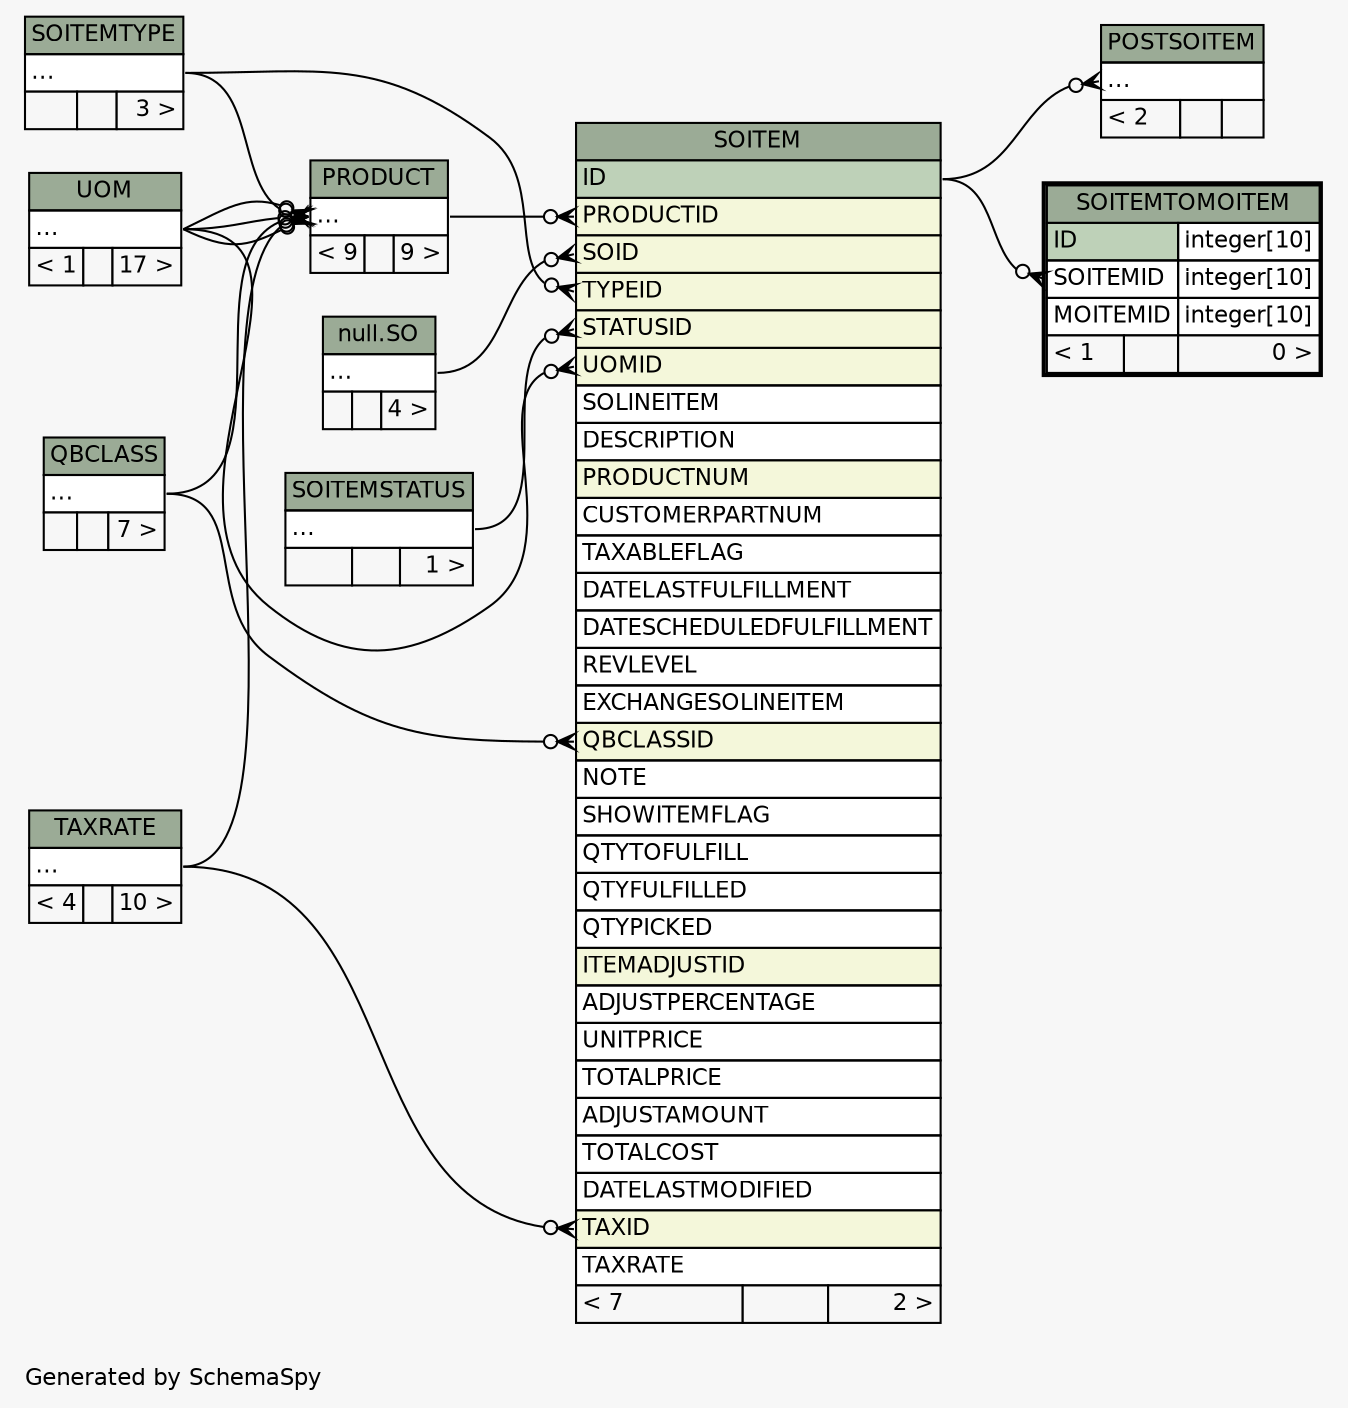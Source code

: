 // dot 2.26.3 on Linux 3.5.0-34-generic
// SchemaSpy rev 590
digraph "twoDegreesRelationshipsDiagram" {
  graph [
    rankdir="RL"
    bgcolor="#f7f7f7"
    label="\nGenerated by SchemaSpy"
    labeljust="l"
    nodesep="0.18"
    ranksep="0.46"
    fontname="Helvetica"
    fontsize="11"
  ];
  node [
    fontname="Helvetica"
    fontsize="11"
    shape="plaintext"
  ];
  edge [
    arrowsize="0.8"
  ];
  "POSTSOITEM":"elipses":w -> "SOITEM":"ID":e [arrowhead=none dir=back arrowtail=crowodot];
  "PRODUCT":"elipses":w -> "SOITEMTYPE":"elipses":e [arrowhead=none dir=back arrowtail=crowodot];
  "PRODUCT":"elipses":w -> "QBCLASS":"elipses":e [arrowhead=none dir=back arrowtail=crowodot];
  "PRODUCT":"elipses":w -> "UOM":"elipses":e [arrowhead=none dir=back arrowtail=crowodot];
  "PRODUCT":"elipses":w -> "TAXRATE":"elipses":e [arrowhead=none dir=back arrowtail=crowodot];
  "PRODUCT":"elipses":w -> "UOM":"elipses":e [arrowhead=none dir=back arrowtail=crowodot];
  "PRODUCT":"elipses":w -> "UOM":"elipses":e [arrowhead=none dir=back arrowtail=crowodot];
  "SOITEM":"PRODUCTID":w -> "PRODUCT":"elipses":e [arrowhead=none dir=back arrowtail=crowodot];
  "SOITEM":"QBCLASSID":w -> "QBCLASS":"elipses":e [arrowhead=none dir=back arrowtail=crowodot];
  "SOITEM":"SOID":w -> "null.SO":"elipses":e [arrowhead=none dir=back arrowtail=crowodot];
  "SOITEM":"STATUSID":w -> "SOITEMSTATUS":"elipses":e [arrowhead=none dir=back arrowtail=crowodot];
  "SOITEM":"TAXID":w -> "TAXRATE":"elipses":e [arrowhead=none dir=back arrowtail=crowodot];
  "SOITEM":"TYPEID":w -> "SOITEMTYPE":"elipses":e [arrowhead=none dir=back arrowtail=crowodot];
  "SOITEM":"UOMID":w -> "UOM":"elipses":e [arrowhead=none dir=back arrowtail=crowodot];
  "SOITEMTOMOITEM":"SOITEMID":w -> "SOITEM":"ID":e [arrowhead=none dir=back arrowtail=crowodot];
  "POSTSOITEM" [
    label=<
    <TABLE BORDER="0" CELLBORDER="1" CELLSPACING="0" BGCOLOR="#ffffff">
      <TR><TD COLSPAN="3" BGCOLOR="#9bab96" ALIGN="CENTER">POSTSOITEM</TD></TR>
      <TR><TD PORT="elipses" COLSPAN="3" ALIGN="LEFT">...</TD></TR>
      <TR><TD ALIGN="LEFT" BGCOLOR="#f7f7f7">&lt; 2</TD><TD ALIGN="RIGHT" BGCOLOR="#f7f7f7">  </TD><TD ALIGN="RIGHT" BGCOLOR="#f7f7f7">  </TD></TR>
    </TABLE>>
    URL="POSTSOITEM.html"
    tooltip="POSTSOITEM"
  ];
  "PRODUCT" [
    label=<
    <TABLE BORDER="0" CELLBORDER="1" CELLSPACING="0" BGCOLOR="#ffffff">
      <TR><TD COLSPAN="3" BGCOLOR="#9bab96" ALIGN="CENTER">PRODUCT</TD></TR>
      <TR><TD PORT="elipses" COLSPAN="3" ALIGN="LEFT">...</TD></TR>
      <TR><TD ALIGN="LEFT" BGCOLOR="#f7f7f7">&lt; 9</TD><TD ALIGN="RIGHT" BGCOLOR="#f7f7f7">  </TD><TD ALIGN="RIGHT" BGCOLOR="#f7f7f7">9 &gt;</TD></TR>
    </TABLE>>
    URL="PRODUCT.html"
    tooltip="PRODUCT"
  ];
  "QBCLASS" [
    label=<
    <TABLE BORDER="0" CELLBORDER="1" CELLSPACING="0" BGCOLOR="#ffffff">
      <TR><TD COLSPAN="3" BGCOLOR="#9bab96" ALIGN="CENTER">QBCLASS</TD></TR>
      <TR><TD PORT="elipses" COLSPAN="3" ALIGN="LEFT">...</TD></TR>
      <TR><TD ALIGN="LEFT" BGCOLOR="#f7f7f7">  </TD><TD ALIGN="RIGHT" BGCOLOR="#f7f7f7">  </TD><TD ALIGN="RIGHT" BGCOLOR="#f7f7f7">7 &gt;</TD></TR>
    </TABLE>>
    URL="QBCLASS.html"
    tooltip="QBCLASS"
  ];
  "null.SO" [
    label=<
    <TABLE BORDER="0" CELLBORDER="1" CELLSPACING="0" BGCOLOR="#ffffff">
      <TR><TD COLSPAN="3" BGCOLOR="#9bab96" ALIGN="CENTER">null.SO</TD></TR>
      <TR><TD PORT="elipses" COLSPAN="3" ALIGN="LEFT">...</TD></TR>
      <TR><TD ALIGN="LEFT" BGCOLOR="#f7f7f7">  </TD><TD ALIGN="RIGHT" BGCOLOR="#f7f7f7">  </TD><TD ALIGN="RIGHT" BGCOLOR="#f7f7f7">4 &gt;</TD></TR>
    </TABLE>>
    tooltip="null.SO"
  ];
  "SOITEM" [
    label=<
    <TABLE BORDER="0" CELLBORDER="1" CELLSPACING="0" BGCOLOR="#ffffff">
      <TR><TD COLSPAN="3" BGCOLOR="#9bab96" ALIGN="CENTER">SOITEM</TD></TR>
      <TR><TD PORT="ID" COLSPAN="3" BGCOLOR="#bed1b8" ALIGN="LEFT">ID</TD></TR>
      <TR><TD PORT="PRODUCTID" COLSPAN="3" BGCOLOR="#f4f7da" ALIGN="LEFT">PRODUCTID</TD></TR>
      <TR><TD PORT="SOID" COLSPAN="3" BGCOLOR="#f4f7da" ALIGN="LEFT">SOID</TD></TR>
      <TR><TD PORT="TYPEID" COLSPAN="3" BGCOLOR="#f4f7da" ALIGN="LEFT">TYPEID</TD></TR>
      <TR><TD PORT="STATUSID" COLSPAN="3" BGCOLOR="#f4f7da" ALIGN="LEFT">STATUSID</TD></TR>
      <TR><TD PORT="UOMID" COLSPAN="3" BGCOLOR="#f4f7da" ALIGN="LEFT">UOMID</TD></TR>
      <TR><TD PORT="SOLINEITEM" COLSPAN="3" ALIGN="LEFT">SOLINEITEM</TD></TR>
      <TR><TD PORT="DESCRIPTION" COLSPAN="3" ALIGN="LEFT">DESCRIPTION</TD></TR>
      <TR><TD PORT="PRODUCTNUM" COLSPAN="3" BGCOLOR="#f4f7da" ALIGN="LEFT">PRODUCTNUM</TD></TR>
      <TR><TD PORT="CUSTOMERPARTNUM" COLSPAN="3" ALIGN="LEFT">CUSTOMERPARTNUM</TD></TR>
      <TR><TD PORT="TAXABLEFLAG" COLSPAN="3" ALIGN="LEFT">TAXABLEFLAG</TD></TR>
      <TR><TD PORT="DATELASTFULFILLMENT" COLSPAN="3" ALIGN="LEFT">DATELASTFULFILLMENT</TD></TR>
      <TR><TD PORT="DATESCHEDULEDFULFILLMENT" COLSPAN="3" ALIGN="LEFT">DATESCHEDULEDFULFILLMENT</TD></TR>
      <TR><TD PORT="REVLEVEL" COLSPAN="3" ALIGN="LEFT">REVLEVEL</TD></TR>
      <TR><TD PORT="EXCHANGESOLINEITEM" COLSPAN="3" ALIGN="LEFT">EXCHANGESOLINEITEM</TD></TR>
      <TR><TD PORT="QBCLASSID" COLSPAN="3" BGCOLOR="#f4f7da" ALIGN="LEFT">QBCLASSID</TD></TR>
      <TR><TD PORT="NOTE" COLSPAN="3" ALIGN="LEFT">NOTE</TD></TR>
      <TR><TD PORT="SHOWITEMFLAG" COLSPAN="3" ALIGN="LEFT">SHOWITEMFLAG</TD></TR>
      <TR><TD PORT="QTYTOFULFILL" COLSPAN="3" ALIGN="LEFT">QTYTOFULFILL</TD></TR>
      <TR><TD PORT="QTYFULFILLED" COLSPAN="3" ALIGN="LEFT">QTYFULFILLED</TD></TR>
      <TR><TD PORT="QTYPICKED" COLSPAN="3" ALIGN="LEFT">QTYPICKED</TD></TR>
      <TR><TD PORT="ITEMADJUSTID" COLSPAN="3" BGCOLOR="#f4f7da" ALIGN="LEFT">ITEMADJUSTID</TD></TR>
      <TR><TD PORT="ADJUSTPERCENTAGE" COLSPAN="3" ALIGN="LEFT">ADJUSTPERCENTAGE</TD></TR>
      <TR><TD PORT="UNITPRICE" COLSPAN="3" ALIGN="LEFT">UNITPRICE</TD></TR>
      <TR><TD PORT="TOTALPRICE" COLSPAN="3" ALIGN="LEFT">TOTALPRICE</TD></TR>
      <TR><TD PORT="ADJUSTAMOUNT" COLSPAN="3" ALIGN="LEFT">ADJUSTAMOUNT</TD></TR>
      <TR><TD PORT="TOTALCOST" COLSPAN="3" ALIGN="LEFT">TOTALCOST</TD></TR>
      <TR><TD PORT="DATELASTMODIFIED" COLSPAN="3" ALIGN="LEFT">DATELASTMODIFIED</TD></TR>
      <TR><TD PORT="TAXID" COLSPAN="3" BGCOLOR="#f4f7da" ALIGN="LEFT">TAXID</TD></TR>
      <TR><TD PORT="TAXRATE" COLSPAN="3" ALIGN="LEFT">TAXRATE</TD></TR>
      <TR><TD ALIGN="LEFT" BGCOLOR="#f7f7f7">&lt; 7</TD><TD ALIGN="RIGHT" BGCOLOR="#f7f7f7">  </TD><TD ALIGN="RIGHT" BGCOLOR="#f7f7f7">2 &gt;</TD></TR>
    </TABLE>>
    URL="SOITEM.html"
    tooltip="SOITEM"
  ];
  "SOITEMSTATUS" [
    label=<
    <TABLE BORDER="0" CELLBORDER="1" CELLSPACING="0" BGCOLOR="#ffffff">
      <TR><TD COLSPAN="3" BGCOLOR="#9bab96" ALIGN="CENTER">SOITEMSTATUS</TD></TR>
      <TR><TD PORT="elipses" COLSPAN="3" ALIGN="LEFT">...</TD></TR>
      <TR><TD ALIGN="LEFT" BGCOLOR="#f7f7f7">  </TD><TD ALIGN="RIGHT" BGCOLOR="#f7f7f7">  </TD><TD ALIGN="RIGHT" BGCOLOR="#f7f7f7">1 &gt;</TD></TR>
    </TABLE>>
    URL="SOITEMSTATUS.html"
    tooltip="SOITEMSTATUS"
  ];
  "SOITEMTOMOITEM" [
    label=<
    <TABLE BORDER="2" CELLBORDER="1" CELLSPACING="0" BGCOLOR="#ffffff">
      <TR><TD COLSPAN="3" BGCOLOR="#9bab96" ALIGN="CENTER">SOITEMTOMOITEM</TD></TR>
      <TR><TD PORT="ID" COLSPAN="2" BGCOLOR="#bed1b8" ALIGN="LEFT">ID</TD><TD PORT="ID.type" ALIGN="LEFT">integer[10]</TD></TR>
      <TR><TD PORT="SOITEMID" COLSPAN="2" ALIGN="LEFT">SOITEMID</TD><TD PORT="SOITEMID.type" ALIGN="LEFT">integer[10]</TD></TR>
      <TR><TD PORT="MOITEMID" COLSPAN="2" ALIGN="LEFT">MOITEMID</TD><TD PORT="MOITEMID.type" ALIGN="LEFT">integer[10]</TD></TR>
      <TR><TD ALIGN="LEFT" BGCOLOR="#f7f7f7">&lt; 1</TD><TD ALIGN="RIGHT" BGCOLOR="#f7f7f7">  </TD><TD ALIGN="RIGHT" BGCOLOR="#f7f7f7">0 &gt;</TD></TR>
    </TABLE>>
    URL="SOITEMTOMOITEM.html"
    tooltip="SOITEMTOMOITEM"
  ];
  "SOITEMTYPE" [
    label=<
    <TABLE BORDER="0" CELLBORDER="1" CELLSPACING="0" BGCOLOR="#ffffff">
      <TR><TD COLSPAN="3" BGCOLOR="#9bab96" ALIGN="CENTER">SOITEMTYPE</TD></TR>
      <TR><TD PORT="elipses" COLSPAN="3" ALIGN="LEFT">...</TD></TR>
      <TR><TD ALIGN="LEFT" BGCOLOR="#f7f7f7">  </TD><TD ALIGN="RIGHT" BGCOLOR="#f7f7f7">  </TD><TD ALIGN="RIGHT" BGCOLOR="#f7f7f7">3 &gt;</TD></TR>
    </TABLE>>
    URL="SOITEMTYPE.html"
    tooltip="SOITEMTYPE"
  ];
  "TAXRATE" [
    label=<
    <TABLE BORDER="0" CELLBORDER="1" CELLSPACING="0" BGCOLOR="#ffffff">
      <TR><TD COLSPAN="3" BGCOLOR="#9bab96" ALIGN="CENTER">TAXRATE</TD></TR>
      <TR><TD PORT="elipses" COLSPAN="3" ALIGN="LEFT">...</TD></TR>
      <TR><TD ALIGN="LEFT" BGCOLOR="#f7f7f7">&lt; 4</TD><TD ALIGN="RIGHT" BGCOLOR="#f7f7f7">  </TD><TD ALIGN="RIGHT" BGCOLOR="#f7f7f7">10 &gt;</TD></TR>
    </TABLE>>
    URL="TAXRATE.html"
    tooltip="TAXRATE"
  ];
  "UOM" [
    label=<
    <TABLE BORDER="0" CELLBORDER="1" CELLSPACING="0" BGCOLOR="#ffffff">
      <TR><TD COLSPAN="3" BGCOLOR="#9bab96" ALIGN="CENTER">UOM</TD></TR>
      <TR><TD PORT="elipses" COLSPAN="3" ALIGN="LEFT">...</TD></TR>
      <TR><TD ALIGN="LEFT" BGCOLOR="#f7f7f7">&lt; 1</TD><TD ALIGN="RIGHT" BGCOLOR="#f7f7f7">  </TD><TD ALIGN="RIGHT" BGCOLOR="#f7f7f7">17 &gt;</TD></TR>
    </TABLE>>
    URL="UOM.html"
    tooltip="UOM"
  ];
}

